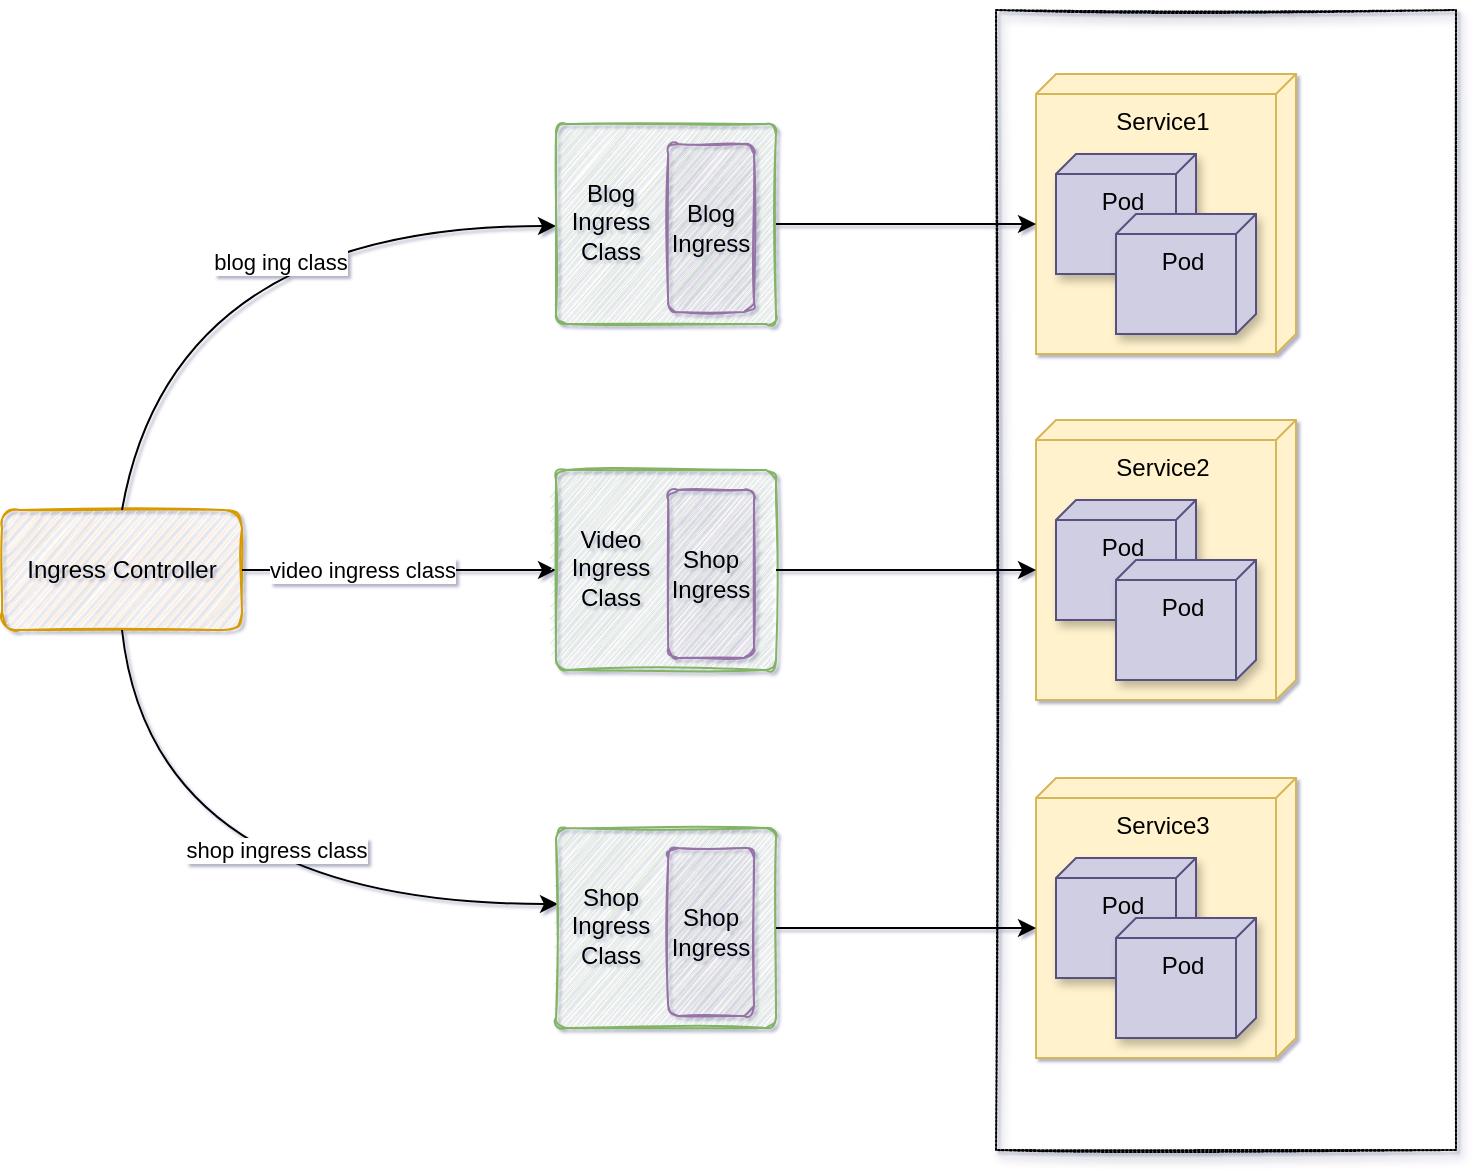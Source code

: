 <mxfile version="16.1.2" type="device"><diagram id="IQqCzJNT7jctDHjV9UAw" name="第 1 页"><mxGraphModel dx="889" dy="680" grid="1" gridSize="10" guides="1" tooltips="1" connect="1" arrows="1" fold="1" page="1" pageScale="1" pageWidth="1169" pageHeight="1654" background="none" math="0" shadow="1"><root><mxCell id="0"/><mxCell id="1" parent="0"/><mxCell id="1r0MUalitkAiYldW2PGl-40" value="" style="rounded=0;whiteSpace=wrap;html=1;shadow=1;glass=0;sketch=1;fillColor=none;dashed=1;dashPattern=1 1;" parent="1" vertex="1"><mxGeometry x="512" y="152" width="230" height="570" as="geometry"/></mxCell><mxCell id="1r0MUalitkAiYldW2PGl-1" value="Ingress Controller" style="rounded=1;whiteSpace=wrap;html=1;fillColor=#ffe6cc;strokeColor=#d79b00;shadow=0;sketch=1;glass=0;" parent="1" vertex="1"><mxGeometry x="15" y="402" width="120" height="60" as="geometry"/></mxCell><mxCell id="1r0MUalitkAiYldW2PGl-6" value="" style="curved=1;endArrow=classic;html=1;rounded=0;entryX=0;entryY=0.5;entryDx=0;entryDy=0;exitX=1;exitY=0.5;exitDx=0;exitDy=0;" parent="1" source="1r0MUalitkAiYldW2PGl-1" edge="1"><mxGeometry width="50" height="50" relative="1" as="geometry"><mxPoint x="152" y="532" as="sourcePoint"/><mxPoint x="292" y="432" as="targetPoint"/><Array as="points"><mxPoint x="252" y="432"/></Array></mxGeometry></mxCell><mxCell id="1r0MUalitkAiYldW2PGl-42" value="video ingress class" style="edgeLabel;html=1;align=center;verticalAlign=middle;resizable=0;points=[];" parent="1r0MUalitkAiYldW2PGl-6" vertex="1" connectable="0"><mxGeometry x="-0.236" y="-4" relative="1" as="geometry"><mxPoint y="-4" as="offset"/></mxGeometry></mxCell><mxCell id="1r0MUalitkAiYldW2PGl-8" value="" style="curved=1;endArrow=classic;html=1;rounded=0;exitX=0.5;exitY=0;exitDx=0;exitDy=0;entryX=0;entryY=0.52;entryDx=0;entryDy=0;entryPerimeter=0;" parent="1" source="1r0MUalitkAiYldW2PGl-1" target="1r0MUalitkAiYldW2PGl-13" edge="1"><mxGeometry width="50" height="50" relative="1" as="geometry"><mxPoint x="172" y="352" as="sourcePoint"/><mxPoint x="292" y="302" as="targetPoint"/><Array as="points"><mxPoint x="100" y="260"/></Array></mxGeometry></mxCell><mxCell id="1r0MUalitkAiYldW2PGl-41" value="blog ing class" style="edgeLabel;html=1;align=center;verticalAlign=middle;resizable=0;points=[];" parent="1r0MUalitkAiYldW2PGl-8" vertex="1" connectable="0"><mxGeometry x="0.174" y="-18" relative="1" as="geometry"><mxPoint as="offset"/></mxGeometry></mxCell><mxCell id="1r0MUalitkAiYldW2PGl-10" value="" style="curved=1;endArrow=classic;html=1;rounded=0;entryX=0.018;entryY=0.39;entryDx=0;entryDy=0;exitX=0.5;exitY=1;exitDx=0;exitDy=0;entryPerimeter=0;" parent="1" source="1r0MUalitkAiYldW2PGl-1" target="1r0MUalitkAiYldW2PGl-19" edge="1"><mxGeometry width="50" height="50" relative="1" as="geometry"><mxPoint x="162" y="572" as="sourcePoint"/><mxPoint x="292" y="568" as="targetPoint"/><Array as="points"><mxPoint x="90" y="599"/></Array></mxGeometry></mxCell><mxCell id="1r0MUalitkAiYldW2PGl-43" value="shop ingress class" style="edgeLabel;html=1;align=center;verticalAlign=middle;resizable=0;points=[];" parent="1r0MUalitkAiYldW2PGl-10" vertex="1" connectable="0"><mxGeometry x="0.17" y="27" relative="1" as="geometry"><mxPoint as="offset"/></mxGeometry></mxCell><mxCell id="1r0MUalitkAiYldW2PGl-12" value="" style="rounded=1;absoluteArcSize=1;html=1;arcSize=10;shadow=0;glass=0;sketch=1;direction=west;rotation=0;fillColor=#d5e8d4;strokeColor=#82b366;" parent="1" vertex="1"><mxGeometry x="292" y="209" width="110" height="100" as="geometry"/></mxCell><mxCell id="1r0MUalitkAiYldW2PGl-13" value="Blog Ingress Class&lt;br&gt;" style="html=1;shape=mxgraph.er.anchor;whiteSpace=wrap;rounded=1;shadow=0;glass=0;sketch=1;rotation=0;" parent="1r0MUalitkAiYldW2PGl-12" vertex="1"><mxGeometry y="-1" width="55.0" height="100" as="geometry"/></mxCell><mxCell id="1r0MUalitkAiYldW2PGl-14" value="Blog&lt;br&gt;Ingress" style="rounded=1;absoluteArcSize=1;html=1;arcSize=10;whiteSpace=wrap;points=[];strokeColor=#9673a6;fillColor=#e1d5e7;shadow=0;glass=0;sketch=1;rotation=0;" parent="1r0MUalitkAiYldW2PGl-12" vertex="1"><mxGeometry x="56.1" y="10" width="42.9" height="84" as="geometry"/></mxCell><mxCell id="1r0MUalitkAiYldW2PGl-15" value="" style="rounded=1;absoluteArcSize=1;html=1;arcSize=10;shadow=0;glass=0;sketch=1;direction=west;rotation=0;fillColor=#d5e8d4;strokeColor=#82b366;" parent="1" vertex="1"><mxGeometry x="292" y="382" width="110" height="100" as="geometry"/></mxCell><mxCell id="1r0MUalitkAiYldW2PGl-16" value="Video Ingress Class" style="html=1;shape=mxgraph.er.anchor;whiteSpace=wrap;rounded=1;shadow=0;glass=0;sketch=1;rotation=0;" parent="1r0MUalitkAiYldW2PGl-15" vertex="1"><mxGeometry y="-1" width="55.0" height="100" as="geometry"/></mxCell><mxCell id="1r0MUalitkAiYldW2PGl-17" value="Shop&lt;br&gt;Ingress" style="rounded=1;absoluteArcSize=1;html=1;arcSize=10;whiteSpace=wrap;points=[];strokeColor=#9673a6;fillColor=#e1d5e7;shadow=0;glass=0;sketch=1;rotation=0;" parent="1r0MUalitkAiYldW2PGl-15" vertex="1"><mxGeometry x="56.1" y="10" width="42.9" height="84" as="geometry"/></mxCell><mxCell id="1r0MUalitkAiYldW2PGl-18" value="" style="rounded=1;absoluteArcSize=1;html=1;arcSize=10;shadow=0;glass=0;sketch=1;direction=west;rotation=0;fillColor=#d5e8d4;strokeColor=#82b366;" parent="1" vertex="1"><mxGeometry x="292" y="561" width="110" height="100" as="geometry"/></mxCell><mxCell id="1r0MUalitkAiYldW2PGl-19" value="Shop&lt;br&gt;Ingress Class" style="html=1;shape=mxgraph.er.anchor;whiteSpace=wrap;rounded=1;shadow=0;glass=0;sketch=1;rotation=0;" parent="1r0MUalitkAiYldW2PGl-18" vertex="1"><mxGeometry y="-1" width="55.0" height="100" as="geometry"/></mxCell><mxCell id="1r0MUalitkAiYldW2PGl-20" value="Shop&lt;br&gt;Ingress" style="rounded=1;absoluteArcSize=1;html=1;arcSize=10;whiteSpace=wrap;points=[];strokeColor=#9673a6;fillColor=#e1d5e7;shadow=0;glass=0;sketch=1;rotation=0;" parent="1r0MUalitkAiYldW2PGl-18" vertex="1"><mxGeometry x="56.1" y="10" width="42.9" height="84" as="geometry"/></mxCell><mxCell id="1r0MUalitkAiYldW2PGl-25" value="Service1" style="verticalAlign=top;align=center;shape=cube;size=10;direction=south;fontStyle=0;html=1;boundedLbl=1;spacingLeft=5;rounded=1;shadow=0;glass=0;sketch=0;fillColor=#fff2cc;strokeColor=#d6b656;" parent="1" vertex="1"><mxGeometry x="532" y="184" width="130" height="140" as="geometry"/></mxCell><mxCell id="1r0MUalitkAiYldW2PGl-26" value="Pod" style="verticalAlign=top;align=center;shape=cube;size=10;direction=south;html=1;boundedLbl=1;spacingLeft=5;rounded=1;shadow=1;glass=0;sketch=0;fillColor=#d0cee2;strokeColor=#56517e;" parent="1r0MUalitkAiYldW2PGl-25" vertex="1"><mxGeometry width="70" height="60" relative="1" as="geometry"><mxPoint x="10" y="40" as="offset"/></mxGeometry></mxCell><mxCell id="1r0MUalitkAiYldW2PGl-28" value="Pod" style="verticalAlign=top;align=center;shape=cube;size=10;direction=south;html=1;boundedLbl=1;spacingLeft=5;rounded=1;shadow=1;glass=0;sketch=0;fillColor=#d0cee2;strokeColor=#56517e;" parent="1r0MUalitkAiYldW2PGl-25" vertex="1"><mxGeometry x="40" y="70" width="70" height="60" as="geometry"/></mxCell><mxCell id="1r0MUalitkAiYldW2PGl-29" value="Service2" style="verticalAlign=top;align=center;shape=cube;size=10;direction=south;fontStyle=0;html=1;boundedLbl=1;spacingLeft=5;rounded=1;shadow=0;glass=0;sketch=0;fillColor=#fff2cc;strokeColor=#d6b656;" parent="1" vertex="1"><mxGeometry x="532" y="357" width="130" height="140" as="geometry"/></mxCell><mxCell id="1r0MUalitkAiYldW2PGl-30" value="Pod" style="verticalAlign=top;align=center;shape=cube;size=10;direction=south;html=1;boundedLbl=1;spacingLeft=5;rounded=1;shadow=1;glass=0;sketch=0;fillColor=#d0cee2;strokeColor=#56517e;" parent="1r0MUalitkAiYldW2PGl-29" vertex="1"><mxGeometry width="70" height="60" relative="1" as="geometry"><mxPoint x="10" y="40" as="offset"/></mxGeometry></mxCell><mxCell id="1r0MUalitkAiYldW2PGl-31" value="Pod" style="verticalAlign=top;align=center;shape=cube;size=10;direction=south;html=1;boundedLbl=1;spacingLeft=5;rounded=1;shadow=1;glass=0;sketch=0;fillColor=#d0cee2;strokeColor=#56517e;" parent="1r0MUalitkAiYldW2PGl-29" vertex="1"><mxGeometry x="40" y="70" width="70" height="60" as="geometry"/></mxCell><mxCell id="1r0MUalitkAiYldW2PGl-32" value="Service3" style="verticalAlign=top;align=center;shape=cube;size=10;direction=south;fontStyle=0;html=1;boundedLbl=1;spacingLeft=5;rounded=1;shadow=0;glass=0;sketch=0;fillColor=#fff2cc;strokeColor=#d6b656;" parent="1" vertex="1"><mxGeometry x="532" y="536" width="130" height="140" as="geometry"/></mxCell><mxCell id="1r0MUalitkAiYldW2PGl-33" value="Pod" style="verticalAlign=top;align=center;shape=cube;size=10;direction=south;html=1;boundedLbl=1;spacingLeft=5;rounded=1;shadow=1;glass=0;sketch=0;fillColor=#d0cee2;strokeColor=#56517e;" parent="1r0MUalitkAiYldW2PGl-32" vertex="1"><mxGeometry width="70" height="60" relative="1" as="geometry"><mxPoint x="10" y="40" as="offset"/></mxGeometry></mxCell><mxCell id="1r0MUalitkAiYldW2PGl-34" value="Pod" style="verticalAlign=top;align=center;shape=cube;size=10;direction=south;html=1;boundedLbl=1;spacingLeft=5;rounded=1;shadow=1;glass=0;sketch=0;fillColor=#d0cee2;strokeColor=#56517e;" parent="1r0MUalitkAiYldW2PGl-32" vertex="1"><mxGeometry x="40" y="70" width="70" height="60" as="geometry"/></mxCell><mxCell id="1r0MUalitkAiYldW2PGl-37" value="" style="edgeStyle=elbowEdgeStyle;elbow=horizontal;endArrow=classic;html=1;rounded=0;exitX=0;exitY=0.5;exitDx=0;exitDy=0;entryX=0;entryY=0;entryDx=75;entryDy=130;entryPerimeter=0;" parent="1" source="1r0MUalitkAiYldW2PGl-18" target="1r0MUalitkAiYldW2PGl-32" edge="1"><mxGeometry width="50" height="50" relative="1" as="geometry"><mxPoint x="522" y="492" as="sourcePoint"/><mxPoint x="572" y="442" as="targetPoint"/></mxGeometry></mxCell><mxCell id="1r0MUalitkAiYldW2PGl-38" value="" style="edgeStyle=elbowEdgeStyle;elbow=horizontal;endArrow=classic;html=1;rounded=0;exitX=0;exitY=0.5;exitDx=0;exitDy=0;entryX=0;entryY=0;entryDx=75;entryDy=130;entryPerimeter=0;" parent="1" source="1r0MUalitkAiYldW2PGl-12" target="1r0MUalitkAiYldW2PGl-25" edge="1"><mxGeometry width="50" height="50" relative="1" as="geometry"><mxPoint x="522" y="492" as="sourcePoint"/><mxPoint x="572" y="442" as="targetPoint"/></mxGeometry></mxCell><mxCell id="1r0MUalitkAiYldW2PGl-39" value="" style="edgeStyle=elbowEdgeStyle;elbow=horizontal;endArrow=classic;html=1;rounded=0;exitX=0;exitY=0.5;exitDx=0;exitDy=0;entryX=0;entryY=0;entryDx=75;entryDy=130;entryPerimeter=0;" parent="1" source="1r0MUalitkAiYldW2PGl-15" target="1r0MUalitkAiYldW2PGl-29" edge="1"><mxGeometry width="50" height="50" relative="1" as="geometry"><mxPoint x="522" y="492" as="sourcePoint"/><mxPoint x="572" y="442" as="targetPoint"/></mxGeometry></mxCell></root></mxGraphModel></diagram></mxfile>
